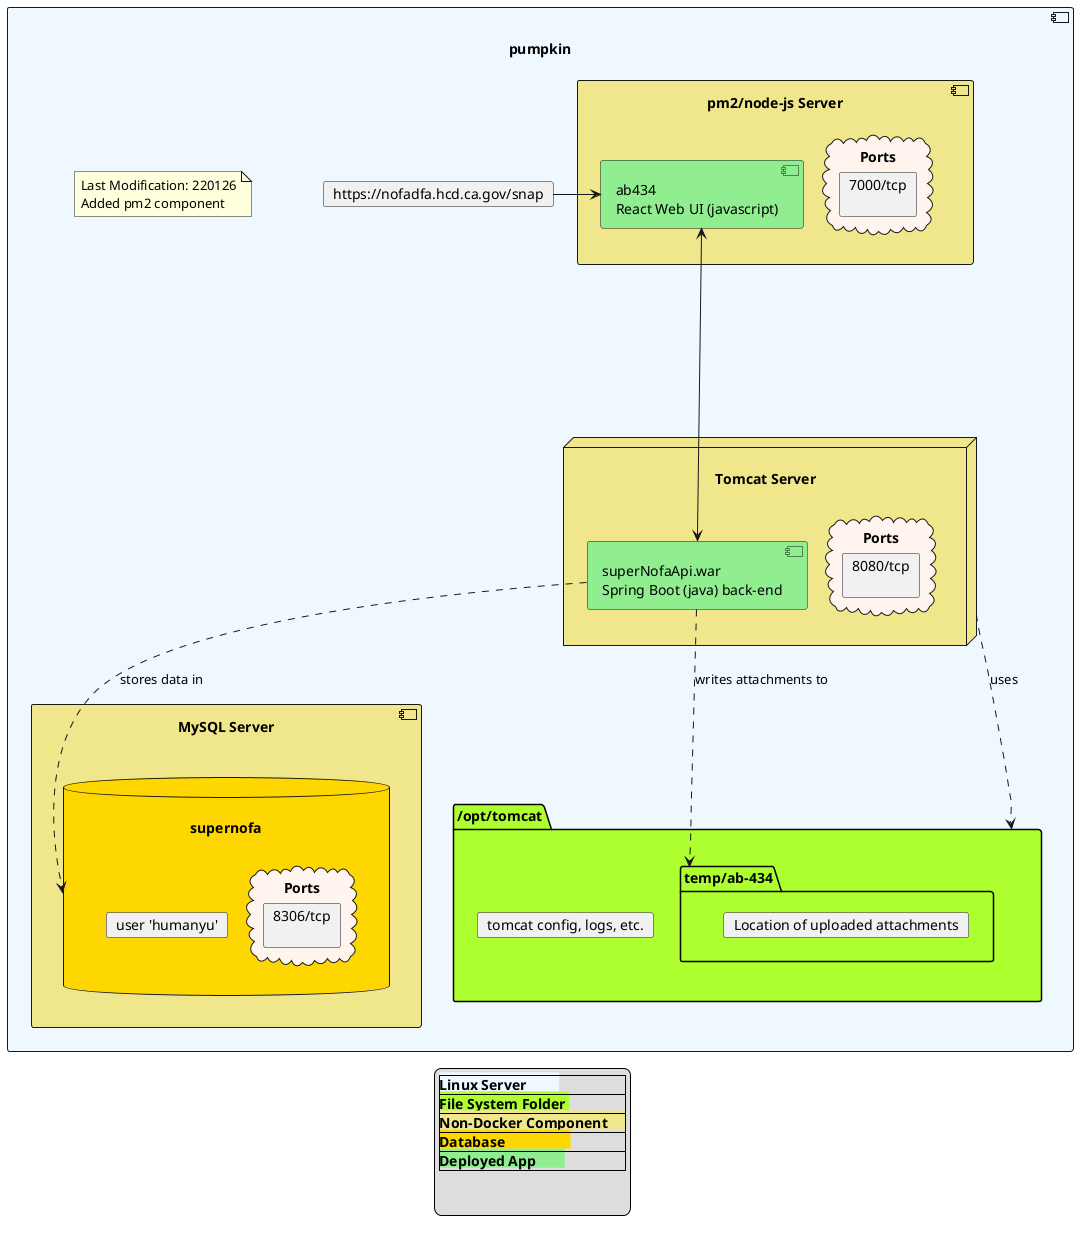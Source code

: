 @startuml "SuperNOFA on Pumpkin"
'on: 2022-01-20T13:58:52.811-08:00
' hide stereotype
legend
|<back:AliceBlue><b>Linux Server         </b></back>|
'|<back:LightGreen><b>Docker Container   </b></back>|
'|<back:SeaShell><b>Docker Network       </b></back>|
|<back:GreenYellow><b>File System Folder </b></back>|
|<back:Khaki><b>Non-Docker Component     </b></back>|
|<back:Gold><b>Database                  </b></back>|
|<back:LightGreen><b>Deployed App        </b></back>|

 
endlegend

 

	component "\npumpkin" as cpumpkin #AliceBlue {

      note "Last Modification: 220126\nAdded pm2 component" as datenote  

       card "https://nofadfa.hcd.ca.gov/snap" as url 

        folder   "/opt/tomcat" as ftomcat #GreenYellow {
             card "tomcat config, logs, etc."
	        folder   "temp/ab-434" as fab #GreenYellow {
                card "Location of uploaded attachments"
            }
        }

    component "pm2/node-js Server" as cpm2  #Khaki {
        cloud "Ports" as xportcpm2 #SeaShell {
			card "7000/tcp\n" as pvalcpm2
        }
        component "ab434\nReact Web UI (javascript)"  as cabr #LightGreen {
           
        }
    }

	node "\nTomcat Server" as ntomcat #Khaki {

		cloud "Ports" as xporsttomcat #SeaShell {
		card "8080/tcp\n" as pval745
        }

          
        url -> cabr

		component "superNofaApi.war\nSpring Boot (java) back-end"  as cwar #LightGreen {			
		}

            cabr <-> cwar
	}

    cpm2 --[hidden]--ntomcat
    ftomcat  --[hidden]-- ntomcat
	 ' ntomcat  --[hidden]-- ftomcat
    
    cwar ..> fab :writes attachments to
    ntomcat ..> ftomcat :uses

	
    component "MySQL Server\n" as cdb #Khaki {

          database "\nsupernofa" as ddb #Gold {
            card "user 'humanyu'" as dbuser 
            cloud "Ports" as dbport #SeaShell {
			card "8306/tcp\n" 
            }
         }
    }

    cwar ..> ddb :stores data in




}

' datenote --[hidden]-- cpumpkin
'cpumpkin --[hidden]-- datenote
@enduml